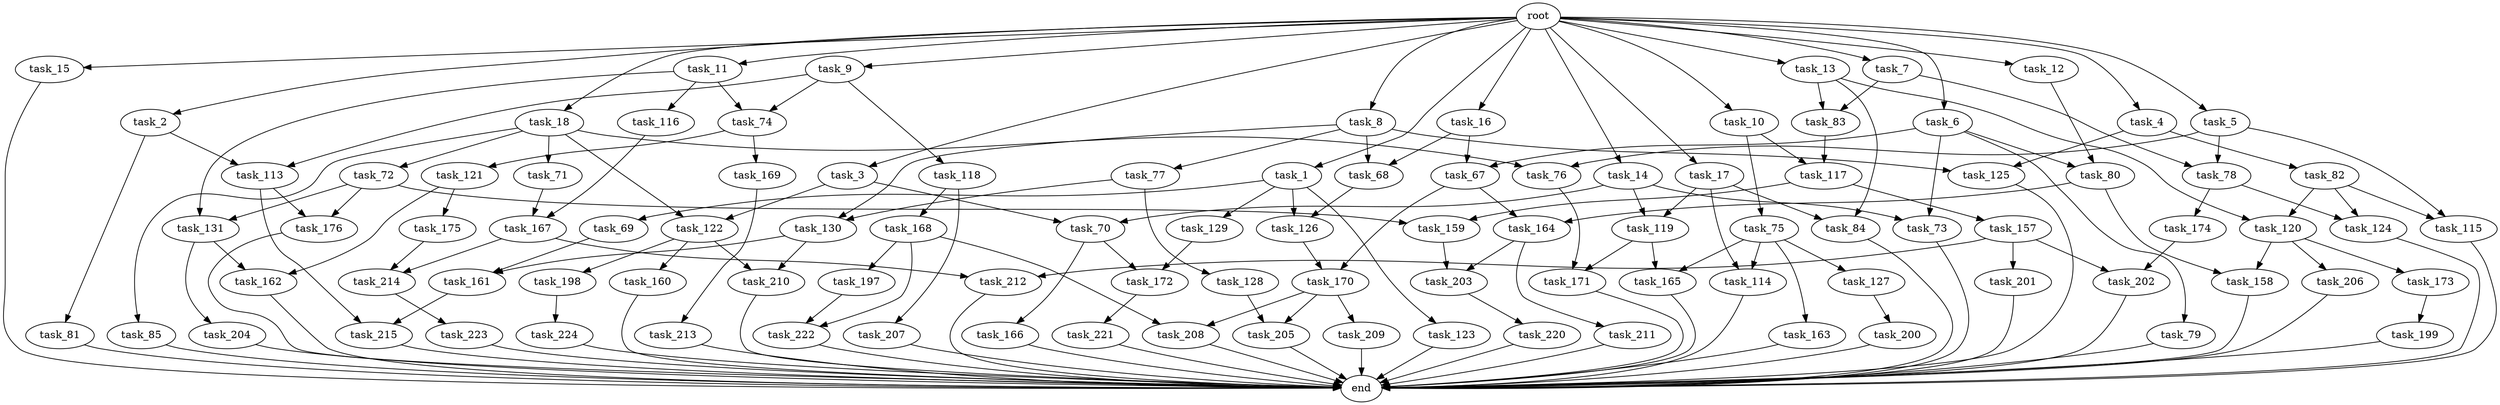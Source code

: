 digraph G {
  task_214 [size="3435973836.800000"];
  task_171 [size="11682311045.120001"];
  task_207 [size="773094113.280000"];
  task_15 [size="10.240000"];
  task_128 [size="5497558138.880000"];
  task_114 [size="9105330667.520000"];
  task_18 [size="10.240000"];
  task_176 [size="9706626088.960001"];
  task_85 [size="6957847019.520000"];
  task_209 [size="3092376453.120000"];
  task_210 [size="9706626088.960001"];
  task_16 [size="10.240000"];
  task_68 [size="6356551598.080000"];
  task_162 [size="2147483648.000000"];
  task_223 [size="4209067950.080000"];
  task_74 [size="8933531975.680000"];
  task_158 [size="7645041786.880000"];
  task_1 [size="10.240000"];
  task_220 [size="5497558138.880000"];
  task_83 [size="5239860101.120000"];
  task_160 [size="4209067950.080000"];
  task_84 [size="5239860101.120000"];
  task_11 [size="10.240000"];
  task_2 [size="10.240000"];
  task_10 [size="10.240000"];
  task_127 [size="6957847019.520000"];
  task_123 [size="4209067950.080000"];
  task_211 [size="1374389534.720000"];
  task_166 [size="5497558138.880000"];
  task_81 [size="773094113.280000"];
  task_122 [size="7730941132.800000"];
  task_72 [size="6957847019.520000"];
  task_17 [size="10.240000"];
  task_174 [size="2147483648.000000"];
  task_199 [size="3092376453.120000"];
  task_221 [size="343597383.680000"];
  task_67 [size="7645041786.880000"];
  task_197 [size="343597383.680000"];
  task_203 [size="8332236554.240000"];
  task_157 [size="773094113.280000"];
  task_172 [size="8589934592.000000"];
  task_12 [size="10.240000"];
  task_77 [size="4209067950.080000"];
  task_222 [size="2491081031.680000"];
  task_167 [size="1717986918.400000"];
  task_70 [size="1546188226.560000"];
  task_80 [size="10995116277.760000"];
  end [size="0.000000"];
  task_170 [size="1546188226.560000"];
  task_9 [size="10.240000"];
  task_78 [size="9105330667.520000"];
  task_165 [size="10050223472.639999"];
  task_159 [size="4982162063.360000"];
  task_163 [size="6957847019.520000"];
  task_79 [size="5497558138.880000"];
  task_69 [size="4209067950.080000"];
  task_202 [size="12455405158.400000"];
  task_118 [size="8589934592.000000"];
  task_224 [size="6957847019.520000"];
  task_201 [size="5497558138.880000"];
  task_212 [size="8589934592.000000"];
  task_198 [size="4209067950.080000"];
  task_168 [size="773094113.280000"];
  task_206 [size="5497558138.880000"];
  task_13 [size="10.240000"];
  task_121 [size="6957847019.520000"];
  task_129 [size="4209067950.080000"];
  task_82 [size="6957847019.520000"];
  task_3 [size="10.240000"];
  task_126 [size="4982162063.360000"];
  task_205 [size="4466765987.840000"];
  task_169 [size="6957847019.520000"];
  task_5 [size="10.240000"];
  task_76 [size="13915694039.040001"];
  task_115 [size="12455405158.400000"];
  task_8 [size="10.240000"];
  task_161 [size="8589934592.000000"];
  task_73 [size="6270652252.160000"];
  task_14 [size="10.240000"];
  task_116 [size="343597383.680000"];
  task_4 [size="10.240000"];
  task_119 [size="2920577761.280000"];
  task_164 [size="2920577761.280000"];
  task_213 [size="8589934592.000000"];
  task_113 [size="9363028705.280001"];
  task_175 [size="773094113.280000"];
  root [size="0.000000"];
  task_120 [size="8589934592.000000"];
  task_125 [size="11166914969.600000"];
  task_6 [size="10.240000"];
  task_215 [size="14087492730.880001"];
  task_208 [size="3435973836.800000"];
  task_130 [size="9706626088.960001"];
  task_124 [size="7645041786.880000"];
  task_117 [size="9964324126.719999"];
  task_173 [size="5497558138.880000"];
  task_200 [size="3092376453.120000"];
  task_204 [size="1374389534.720000"];
  task_131 [size="4552665333.760000"];
  task_7 [size="10.240000"];
  task_71 [size="6957847019.520000"];
  task_75 [size="1374389534.720000"];

  task_214 -> task_223 [size="411041792.000000"];
  task_171 -> end [size="1.000000"];
  task_207 -> end [size="1.000000"];
  task_15 -> end [size="1.000000"];
  task_128 -> task_205 [size="134217728.000000"];
  task_114 -> end [size="1.000000"];
  task_18 -> task_85 [size="679477248.000000"];
  task_18 -> task_72 [size="679477248.000000"];
  task_18 -> task_76 [size="679477248.000000"];
  task_18 -> task_71 [size="679477248.000000"];
  task_18 -> task_122 [size="679477248.000000"];
  task_176 -> end [size="1.000000"];
  task_85 -> end [size="1.000000"];
  task_209 -> end [size="1.000000"];
  task_210 -> end [size="1.000000"];
  task_16 -> task_67 [size="209715200.000000"];
  task_16 -> task_68 [size="209715200.000000"];
  task_68 -> task_126 [size="75497472.000000"];
  task_162 -> end [size="1.000000"];
  task_223 -> end [size="1.000000"];
  task_74 -> task_121 [size="679477248.000000"];
  task_74 -> task_169 [size="679477248.000000"];
  task_158 -> end [size="1.000000"];
  task_1 -> task_69 [size="411041792.000000"];
  task_1 -> task_126 [size="411041792.000000"];
  task_1 -> task_123 [size="411041792.000000"];
  task_1 -> task_129 [size="411041792.000000"];
  task_220 -> end [size="1.000000"];
  task_83 -> task_117 [size="838860800.000000"];
  task_160 -> end [size="1.000000"];
  task_84 -> end [size="1.000000"];
  task_11 -> task_116 [size="33554432.000000"];
  task_11 -> task_74 [size="33554432.000000"];
  task_11 -> task_131 [size="33554432.000000"];
  task_2 -> task_81 [size="75497472.000000"];
  task_2 -> task_113 [size="75497472.000000"];
  task_10 -> task_75 [size="134217728.000000"];
  task_10 -> task_117 [size="134217728.000000"];
  task_127 -> task_200 [size="301989888.000000"];
  task_123 -> end [size="1.000000"];
  task_211 -> end [size="1.000000"];
  task_166 -> end [size="1.000000"];
  task_81 -> end [size="1.000000"];
  task_122 -> task_160 [size="411041792.000000"];
  task_122 -> task_210 [size="411041792.000000"];
  task_122 -> task_198 [size="411041792.000000"];
  task_72 -> task_176 [size="411041792.000000"];
  task_72 -> task_131 [size="411041792.000000"];
  task_72 -> task_159 [size="411041792.000000"];
  task_17 -> task_84 [size="209715200.000000"];
  task_17 -> task_119 [size="209715200.000000"];
  task_17 -> task_114 [size="209715200.000000"];
  task_174 -> task_202 [size="679477248.000000"];
  task_199 -> end [size="1.000000"];
  task_221 -> end [size="1.000000"];
  task_67 -> task_170 [size="75497472.000000"];
  task_67 -> task_164 [size="75497472.000000"];
  task_197 -> task_222 [size="209715200.000000"];
  task_203 -> task_220 [size="536870912.000000"];
  task_157 -> task_212 [size="536870912.000000"];
  task_157 -> task_202 [size="536870912.000000"];
  task_157 -> task_201 [size="536870912.000000"];
  task_172 -> task_221 [size="33554432.000000"];
  task_12 -> task_80 [size="536870912.000000"];
  task_77 -> task_128 [size="536870912.000000"];
  task_77 -> task_130 [size="536870912.000000"];
  task_222 -> end [size="1.000000"];
  task_167 -> task_212 [size="301989888.000000"];
  task_167 -> task_214 [size="301989888.000000"];
  task_70 -> task_166 [size="536870912.000000"];
  task_70 -> task_172 [size="536870912.000000"];
  task_80 -> task_158 [size="209715200.000000"];
  task_80 -> task_164 [size="209715200.000000"];
  task_170 -> task_208 [size="301989888.000000"];
  task_170 -> task_209 [size="301989888.000000"];
  task_170 -> task_205 [size="301989888.000000"];
  task_9 -> task_74 [size="838860800.000000"];
  task_9 -> task_118 [size="838860800.000000"];
  task_9 -> task_113 [size="838860800.000000"];
  task_78 -> task_124 [size="209715200.000000"];
  task_78 -> task_174 [size="209715200.000000"];
  task_165 -> end [size="1.000000"];
  task_159 -> task_203 [size="679477248.000000"];
  task_163 -> end [size="1.000000"];
  task_79 -> end [size="1.000000"];
  task_69 -> task_161 [size="301989888.000000"];
  task_202 -> end [size="1.000000"];
  task_118 -> task_207 [size="75497472.000000"];
  task_118 -> task_168 [size="75497472.000000"];
  task_224 -> end [size="1.000000"];
  task_201 -> end [size="1.000000"];
  task_212 -> end [size="1.000000"];
  task_198 -> task_224 [size="679477248.000000"];
  task_168 -> task_197 [size="33554432.000000"];
  task_168 -> task_208 [size="33554432.000000"];
  task_168 -> task_222 [size="33554432.000000"];
  task_206 -> end [size="1.000000"];
  task_13 -> task_83 [size="301989888.000000"];
  task_13 -> task_120 [size="301989888.000000"];
  task_13 -> task_84 [size="301989888.000000"];
  task_121 -> task_162 [size="75497472.000000"];
  task_121 -> task_175 [size="75497472.000000"];
  task_129 -> task_172 [size="301989888.000000"];
  task_82 -> task_120 [size="536870912.000000"];
  task_82 -> task_115 [size="536870912.000000"];
  task_82 -> task_124 [size="536870912.000000"];
  task_3 -> task_70 [size="75497472.000000"];
  task_3 -> task_122 [size="75497472.000000"];
  task_126 -> task_170 [size="75497472.000000"];
  task_205 -> end [size="1.000000"];
  task_169 -> task_213 [size="838860800.000000"];
  task_5 -> task_78 [size="679477248.000000"];
  task_5 -> task_76 [size="679477248.000000"];
  task_5 -> task_115 [size="679477248.000000"];
  task_76 -> task_171 [size="838860800.000000"];
  task_115 -> end [size="1.000000"];
  task_8 -> task_125 [size="411041792.000000"];
  task_8 -> task_68 [size="411041792.000000"];
  task_8 -> task_77 [size="411041792.000000"];
  task_8 -> task_130 [size="411041792.000000"];
  task_161 -> task_215 [size="838860800.000000"];
  task_73 -> end [size="1.000000"];
  task_14 -> task_73 [size="75497472.000000"];
  task_14 -> task_70 [size="75497472.000000"];
  task_14 -> task_119 [size="75497472.000000"];
  task_116 -> task_167 [size="134217728.000000"];
  task_4 -> task_125 [size="679477248.000000"];
  task_4 -> task_82 [size="679477248.000000"];
  task_119 -> task_171 [size="301989888.000000"];
  task_119 -> task_165 [size="301989888.000000"];
  task_164 -> task_211 [size="134217728.000000"];
  task_164 -> task_203 [size="134217728.000000"];
  task_213 -> end [size="1.000000"];
  task_113 -> task_176 [size="536870912.000000"];
  task_113 -> task_215 [size="536870912.000000"];
  task_175 -> task_214 [size="33554432.000000"];
  root -> task_8 [size="1.000000"];
  root -> task_9 [size="1.000000"];
  root -> task_16 [size="1.000000"];
  root -> task_14 [size="1.000000"];
  root -> task_6 [size="1.000000"];
  root -> task_4 [size="1.000000"];
  root -> task_5 [size="1.000000"];
  root -> task_1 [size="1.000000"];
  root -> task_10 [size="1.000000"];
  root -> task_13 [size="1.000000"];
  root -> task_15 [size="1.000000"];
  root -> task_11 [size="1.000000"];
  root -> task_3 [size="1.000000"];
  root -> task_12 [size="1.000000"];
  root -> task_2 [size="1.000000"];
  root -> task_18 [size="1.000000"];
  root -> task_7 [size="1.000000"];
  root -> task_17 [size="1.000000"];
  task_120 -> task_173 [size="536870912.000000"];
  task_120 -> task_158 [size="536870912.000000"];
  task_120 -> task_206 [size="536870912.000000"];
  task_125 -> end [size="1.000000"];
  task_6 -> task_80 [size="536870912.000000"];
  task_6 -> task_73 [size="536870912.000000"];
  task_6 -> task_67 [size="536870912.000000"];
  task_6 -> task_79 [size="536870912.000000"];
  task_215 -> end [size="1.000000"];
  task_208 -> end [size="1.000000"];
  task_130 -> task_161 [size="536870912.000000"];
  task_130 -> task_210 [size="536870912.000000"];
  task_124 -> end [size="1.000000"];
  task_117 -> task_157 [size="75497472.000000"];
  task_117 -> task_159 [size="75497472.000000"];
  task_173 -> task_199 [size="301989888.000000"];
  task_200 -> end [size="1.000000"];
  task_204 -> end [size="1.000000"];
  task_131 -> task_162 [size="134217728.000000"];
  task_131 -> task_204 [size="134217728.000000"];
  task_7 -> task_83 [size="209715200.000000"];
  task_7 -> task_78 [size="209715200.000000"];
  task_71 -> task_167 [size="33554432.000000"];
  task_75 -> task_127 [size="679477248.000000"];
  task_75 -> task_163 [size="679477248.000000"];
  task_75 -> task_165 [size="679477248.000000"];
  task_75 -> task_114 [size="679477248.000000"];
}
